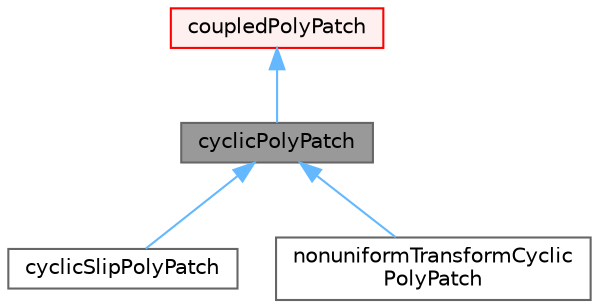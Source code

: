 digraph "cyclicPolyPatch"
{
 // LATEX_PDF_SIZE
  bgcolor="transparent";
  edge [fontname=Helvetica,fontsize=10,labelfontname=Helvetica,labelfontsize=10];
  node [fontname=Helvetica,fontsize=10,shape=box,height=0.2,width=0.4];
  Node1 [id="Node000001",label="cyclicPolyPatch",height=0.2,width=0.4,color="gray40", fillcolor="grey60", style="filled", fontcolor="black",tooltip="Cyclic plane patch."];
  Node2 -> Node1 [id="edge1_Node000001_Node000002",dir="back",color="steelblue1",style="solid",tooltip=" "];
  Node2 [id="Node000002",label="coupledPolyPatch",height=0.2,width=0.4,color="red", fillcolor="#FFF0F0", style="filled",URL="$classFoam_1_1coupledPolyPatch.html",tooltip="The coupledPolyPatch is an abstract base class for patches that couple regions of the computational d..."];
  Node1 -> Node8 [id="edge2_Node000001_Node000008",dir="back",color="steelblue1",style="solid",tooltip=" "];
  Node8 [id="Node000008",label="cyclicSlipPolyPatch",height=0.2,width=0.4,color="gray40", fillcolor="white", style="filled",URL="$classFoam_1_1cyclicSlipPolyPatch.html",tooltip="Copy of cyclicSlip - used to be able to instantiate cyclicSlip pointPatch which is cyclicSlip with sl..."];
  Node1 -> Node9 [id="edge3_Node000001_Node000009",dir="back",color="steelblue1",style="solid",tooltip=" "];
  Node9 [id="Node000009",label="nonuniformTransformCyclic\lPolyPatch",height=0.2,width=0.4,color="gray40", fillcolor="white", style="filled",URL="$classFoam_1_1nonuniformTransformCyclicPolyPatch.html",tooltip="Transform boundary used in extruded regions. Allows non-uniform transforms. Wip."];
}
